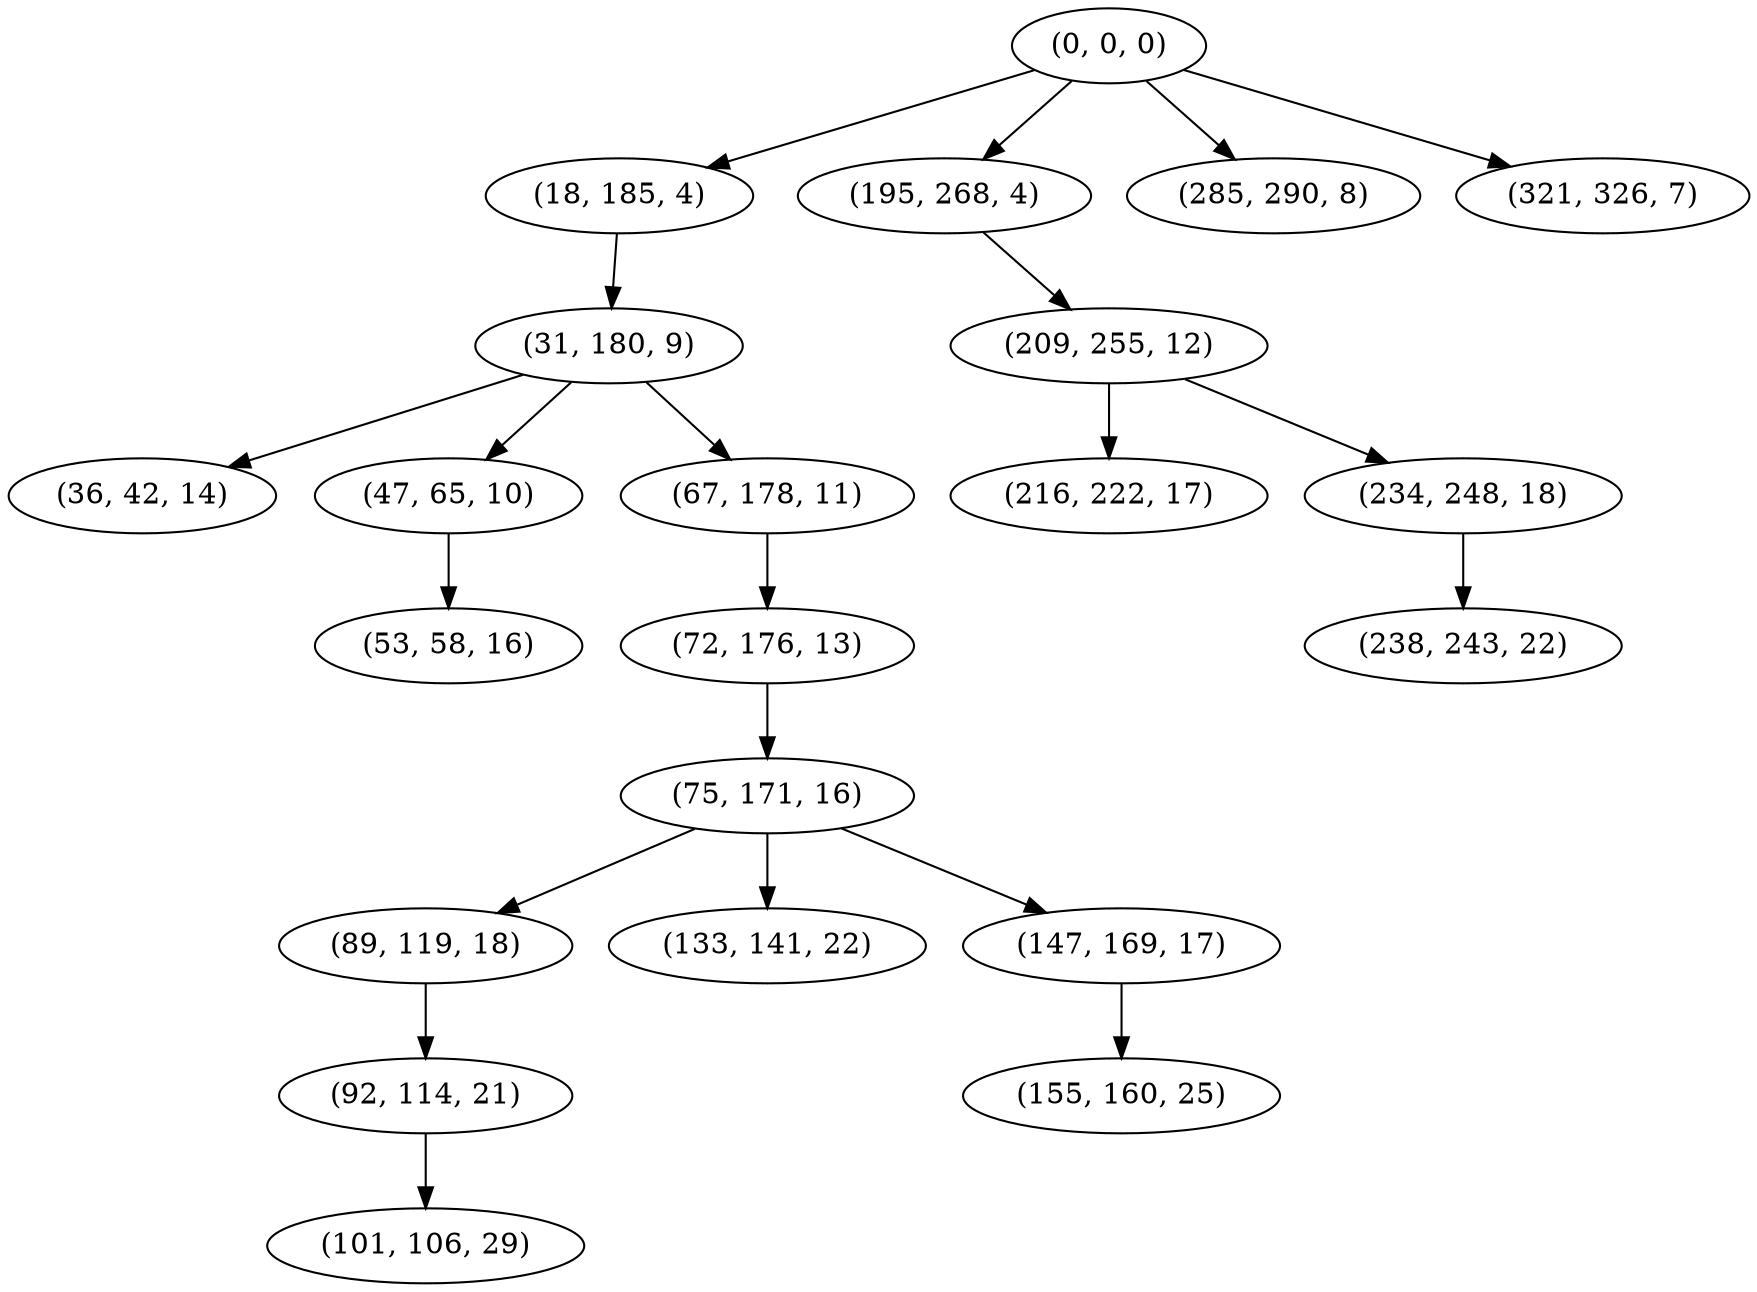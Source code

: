 digraph tree {
    "(0, 0, 0)";
    "(18, 185, 4)";
    "(31, 180, 9)";
    "(36, 42, 14)";
    "(47, 65, 10)";
    "(53, 58, 16)";
    "(67, 178, 11)";
    "(72, 176, 13)";
    "(75, 171, 16)";
    "(89, 119, 18)";
    "(92, 114, 21)";
    "(101, 106, 29)";
    "(133, 141, 22)";
    "(147, 169, 17)";
    "(155, 160, 25)";
    "(195, 268, 4)";
    "(209, 255, 12)";
    "(216, 222, 17)";
    "(234, 248, 18)";
    "(238, 243, 22)";
    "(285, 290, 8)";
    "(321, 326, 7)";
    "(0, 0, 0)" -> "(18, 185, 4)";
    "(0, 0, 0)" -> "(195, 268, 4)";
    "(0, 0, 0)" -> "(285, 290, 8)";
    "(0, 0, 0)" -> "(321, 326, 7)";
    "(18, 185, 4)" -> "(31, 180, 9)";
    "(31, 180, 9)" -> "(36, 42, 14)";
    "(31, 180, 9)" -> "(47, 65, 10)";
    "(31, 180, 9)" -> "(67, 178, 11)";
    "(47, 65, 10)" -> "(53, 58, 16)";
    "(67, 178, 11)" -> "(72, 176, 13)";
    "(72, 176, 13)" -> "(75, 171, 16)";
    "(75, 171, 16)" -> "(89, 119, 18)";
    "(75, 171, 16)" -> "(133, 141, 22)";
    "(75, 171, 16)" -> "(147, 169, 17)";
    "(89, 119, 18)" -> "(92, 114, 21)";
    "(92, 114, 21)" -> "(101, 106, 29)";
    "(147, 169, 17)" -> "(155, 160, 25)";
    "(195, 268, 4)" -> "(209, 255, 12)";
    "(209, 255, 12)" -> "(216, 222, 17)";
    "(209, 255, 12)" -> "(234, 248, 18)";
    "(234, 248, 18)" -> "(238, 243, 22)";
}
